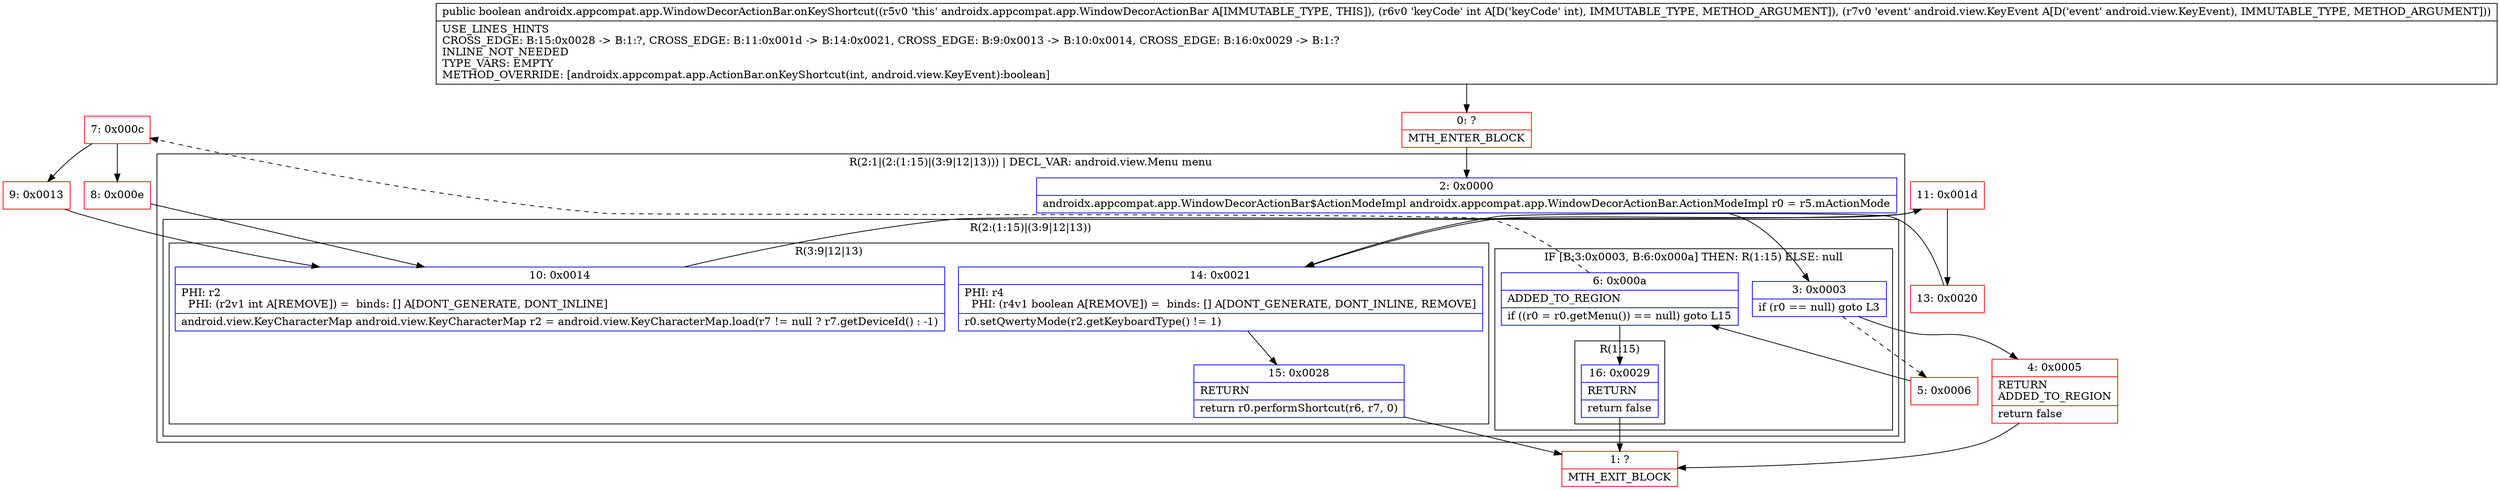 digraph "CFG forandroidx.appcompat.app.WindowDecorActionBar.onKeyShortcut(ILandroid\/view\/KeyEvent;)Z" {
subgraph cluster_Region_668205333 {
label = "R(2:1|(2:(1:15)|(3:9|12|13))) | DECL_VAR: android.view.Menu menu\l";
node [shape=record,color=blue];
Node_2 [shape=record,label="{2\:\ 0x0000|androidx.appcompat.app.WindowDecorActionBar$ActionModeImpl androidx.appcompat.app.WindowDecorActionBar.ActionModeImpl r0 = r5.mActionMode\l}"];
subgraph cluster_Region_621504442 {
label = "R(2:(1:15)|(3:9|12|13))";
node [shape=record,color=blue];
subgraph cluster_IfRegion_1132208379 {
label = "IF [B:3:0x0003, B:6:0x000a] THEN: R(1:15) ELSE: null";
node [shape=record,color=blue];
Node_3 [shape=record,label="{3\:\ 0x0003|if (r0 == null) goto L3\l}"];
Node_6 [shape=record,label="{6\:\ 0x000a|ADDED_TO_REGION\l|if ((r0 = r0.getMenu()) == null) goto L15\l}"];
subgraph cluster_Region_1413311738 {
label = "R(1:15)";
node [shape=record,color=blue];
Node_16 [shape=record,label="{16\:\ 0x0029|RETURN\l|return false\l}"];
}
}
subgraph cluster_Region_767565847 {
label = "R(3:9|12|13)";
node [shape=record,color=blue];
Node_10 [shape=record,label="{10\:\ 0x0014|PHI: r2 \l  PHI: (r2v1 int A[REMOVE]) =  binds: [] A[DONT_GENERATE, DONT_INLINE]\l|android.view.KeyCharacterMap android.view.KeyCharacterMap r2 = android.view.KeyCharacterMap.load(r7 != null ? r7.getDeviceId() : \-1)\l}"];
Node_14 [shape=record,label="{14\:\ 0x0021|PHI: r4 \l  PHI: (r4v1 boolean A[REMOVE]) =  binds: [] A[DONT_GENERATE, DONT_INLINE, REMOVE]\l|r0.setQwertyMode(r2.getKeyboardType() != 1)\l}"];
Node_15 [shape=record,label="{15\:\ 0x0028|RETURN\l|return r0.performShortcut(r6, r7, 0)\l}"];
}
}
}
Node_0 [shape=record,color=red,label="{0\:\ ?|MTH_ENTER_BLOCK\l}"];
Node_4 [shape=record,color=red,label="{4\:\ 0x0005|RETURN\lADDED_TO_REGION\l|return false\l}"];
Node_1 [shape=record,color=red,label="{1\:\ ?|MTH_EXIT_BLOCK\l}"];
Node_5 [shape=record,color=red,label="{5\:\ 0x0006}"];
Node_7 [shape=record,color=red,label="{7\:\ 0x000c}"];
Node_8 [shape=record,color=red,label="{8\:\ 0x000e}"];
Node_11 [shape=record,color=red,label="{11\:\ 0x001d}"];
Node_13 [shape=record,color=red,label="{13\:\ 0x0020}"];
Node_9 [shape=record,color=red,label="{9\:\ 0x0013}"];
MethodNode[shape=record,label="{public boolean androidx.appcompat.app.WindowDecorActionBar.onKeyShortcut((r5v0 'this' androidx.appcompat.app.WindowDecorActionBar A[IMMUTABLE_TYPE, THIS]), (r6v0 'keyCode' int A[D('keyCode' int), IMMUTABLE_TYPE, METHOD_ARGUMENT]), (r7v0 'event' android.view.KeyEvent A[D('event' android.view.KeyEvent), IMMUTABLE_TYPE, METHOD_ARGUMENT]))  | USE_LINES_HINTS\lCROSS_EDGE: B:15:0x0028 \-\> B:1:?, CROSS_EDGE: B:11:0x001d \-\> B:14:0x0021, CROSS_EDGE: B:9:0x0013 \-\> B:10:0x0014, CROSS_EDGE: B:16:0x0029 \-\> B:1:?\lINLINE_NOT_NEEDED\lTYPE_VARS: EMPTY\lMETHOD_OVERRIDE: [androidx.appcompat.app.ActionBar.onKeyShortcut(int, android.view.KeyEvent):boolean]\l}"];
MethodNode -> Node_0;Node_2 -> Node_3;
Node_3 -> Node_4;
Node_3 -> Node_5[style=dashed];
Node_6 -> Node_7[style=dashed];
Node_6 -> Node_16;
Node_16 -> Node_1;
Node_10 -> Node_11;
Node_14 -> Node_15;
Node_15 -> Node_1;
Node_0 -> Node_2;
Node_4 -> Node_1;
Node_5 -> Node_6;
Node_7 -> Node_8;
Node_7 -> Node_9;
Node_8 -> Node_10;
Node_11 -> Node_13;
Node_11 -> Node_14;
Node_13 -> Node_14;
Node_9 -> Node_10;
}

